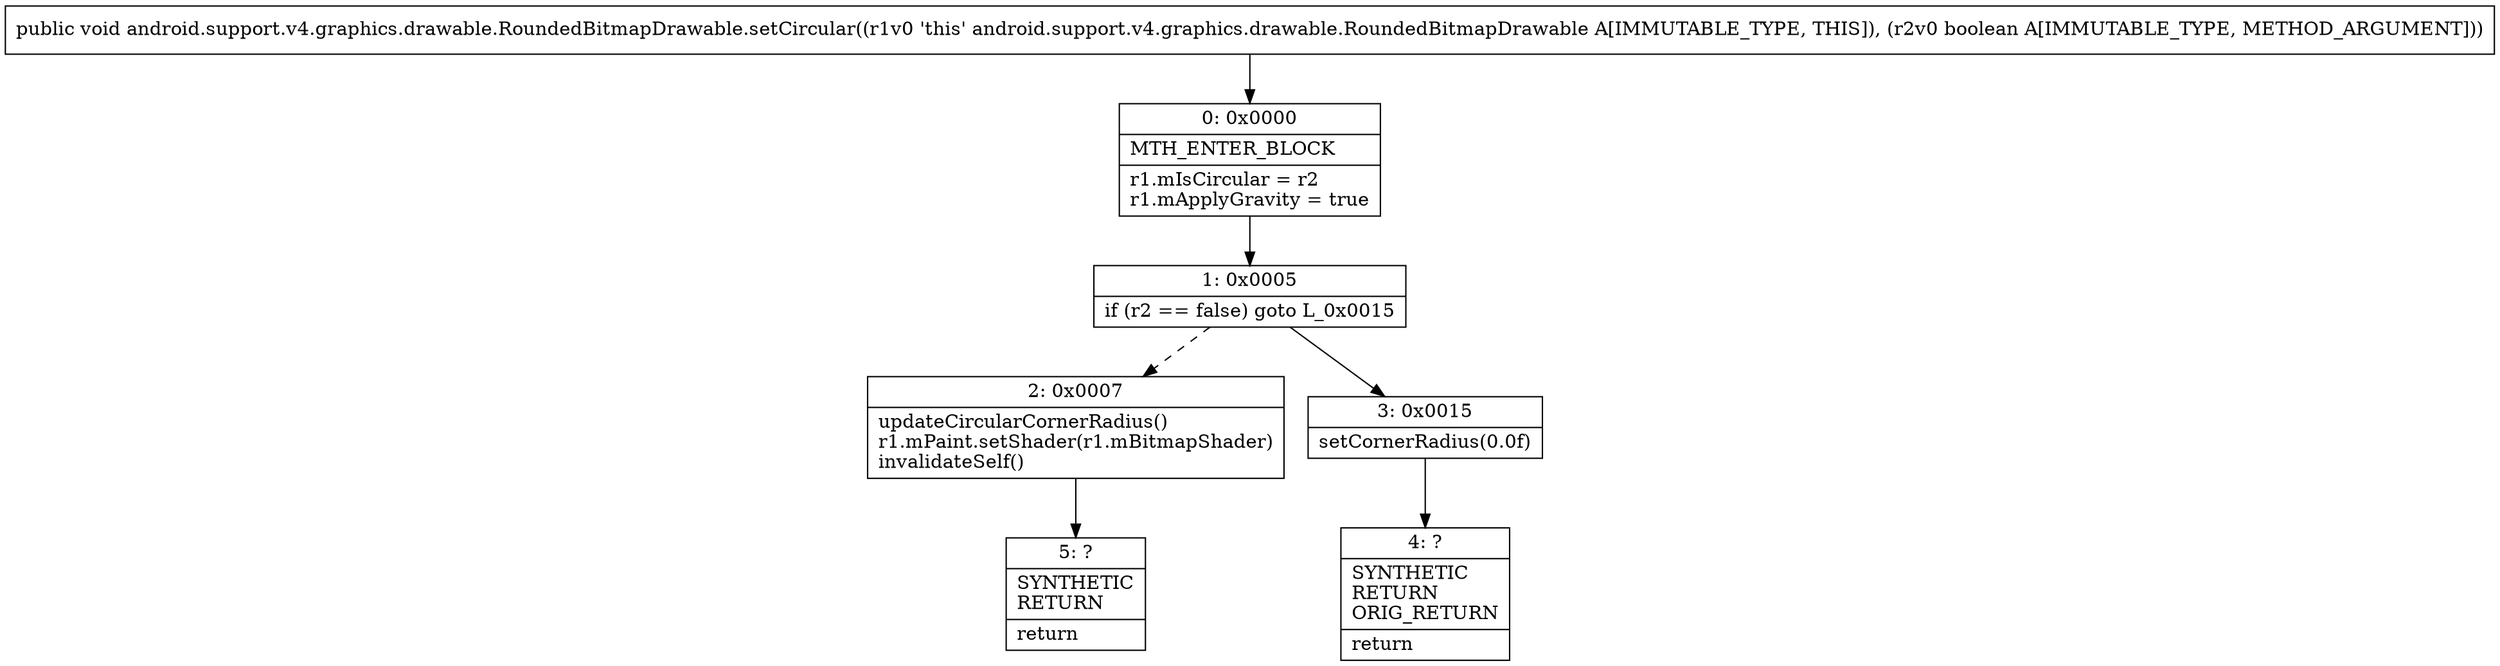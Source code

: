digraph "CFG forandroid.support.v4.graphics.drawable.RoundedBitmapDrawable.setCircular(Z)V" {
Node_0 [shape=record,label="{0\:\ 0x0000|MTH_ENTER_BLOCK\l|r1.mIsCircular = r2\lr1.mApplyGravity = true\l}"];
Node_1 [shape=record,label="{1\:\ 0x0005|if (r2 == false) goto L_0x0015\l}"];
Node_2 [shape=record,label="{2\:\ 0x0007|updateCircularCornerRadius()\lr1.mPaint.setShader(r1.mBitmapShader)\linvalidateSelf()\l}"];
Node_3 [shape=record,label="{3\:\ 0x0015|setCornerRadius(0.0f)\l}"];
Node_4 [shape=record,label="{4\:\ ?|SYNTHETIC\lRETURN\lORIG_RETURN\l|return\l}"];
Node_5 [shape=record,label="{5\:\ ?|SYNTHETIC\lRETURN\l|return\l}"];
MethodNode[shape=record,label="{public void android.support.v4.graphics.drawable.RoundedBitmapDrawable.setCircular((r1v0 'this' android.support.v4.graphics.drawable.RoundedBitmapDrawable A[IMMUTABLE_TYPE, THIS]), (r2v0 boolean A[IMMUTABLE_TYPE, METHOD_ARGUMENT])) }"];
MethodNode -> Node_0;
Node_0 -> Node_1;
Node_1 -> Node_2[style=dashed];
Node_1 -> Node_3;
Node_2 -> Node_5;
Node_3 -> Node_4;
}

